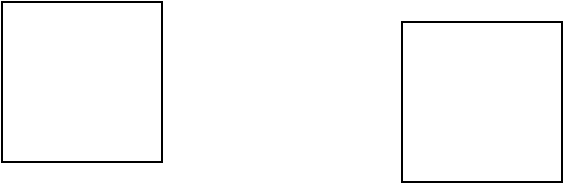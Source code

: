 <mxfile version="12.6.2" type="github">
  <diagram id="xBTwDfz0BuFVLC_paz6A" name="Page-1">
    <mxGraphModel dx="997" dy="676" grid="1" gridSize="10" guides="1" tooltips="1" connect="1" arrows="1" fold="1" page="1" pageScale="1" pageWidth="827" pageHeight="1169" math="0" shadow="0">
      <root>
        <mxCell id="0"/>
        <mxCell id="1" parent="0"/>
        <mxCell id="nJis0r1jyVxpIfwmtltS-1" value="" style="whiteSpace=wrap;html=1;aspect=fixed;" vertex="1" parent="1">
          <mxGeometry x="210" y="110" width="80" height="80" as="geometry"/>
        </mxCell>
        <mxCell id="nJis0r1jyVxpIfwmtltS-2" value="" style="whiteSpace=wrap;html=1;aspect=fixed;" vertex="1" parent="1">
          <mxGeometry x="410" y="120" width="80" height="80" as="geometry"/>
        </mxCell>
      </root>
    </mxGraphModel>
  </diagram>
</mxfile>
